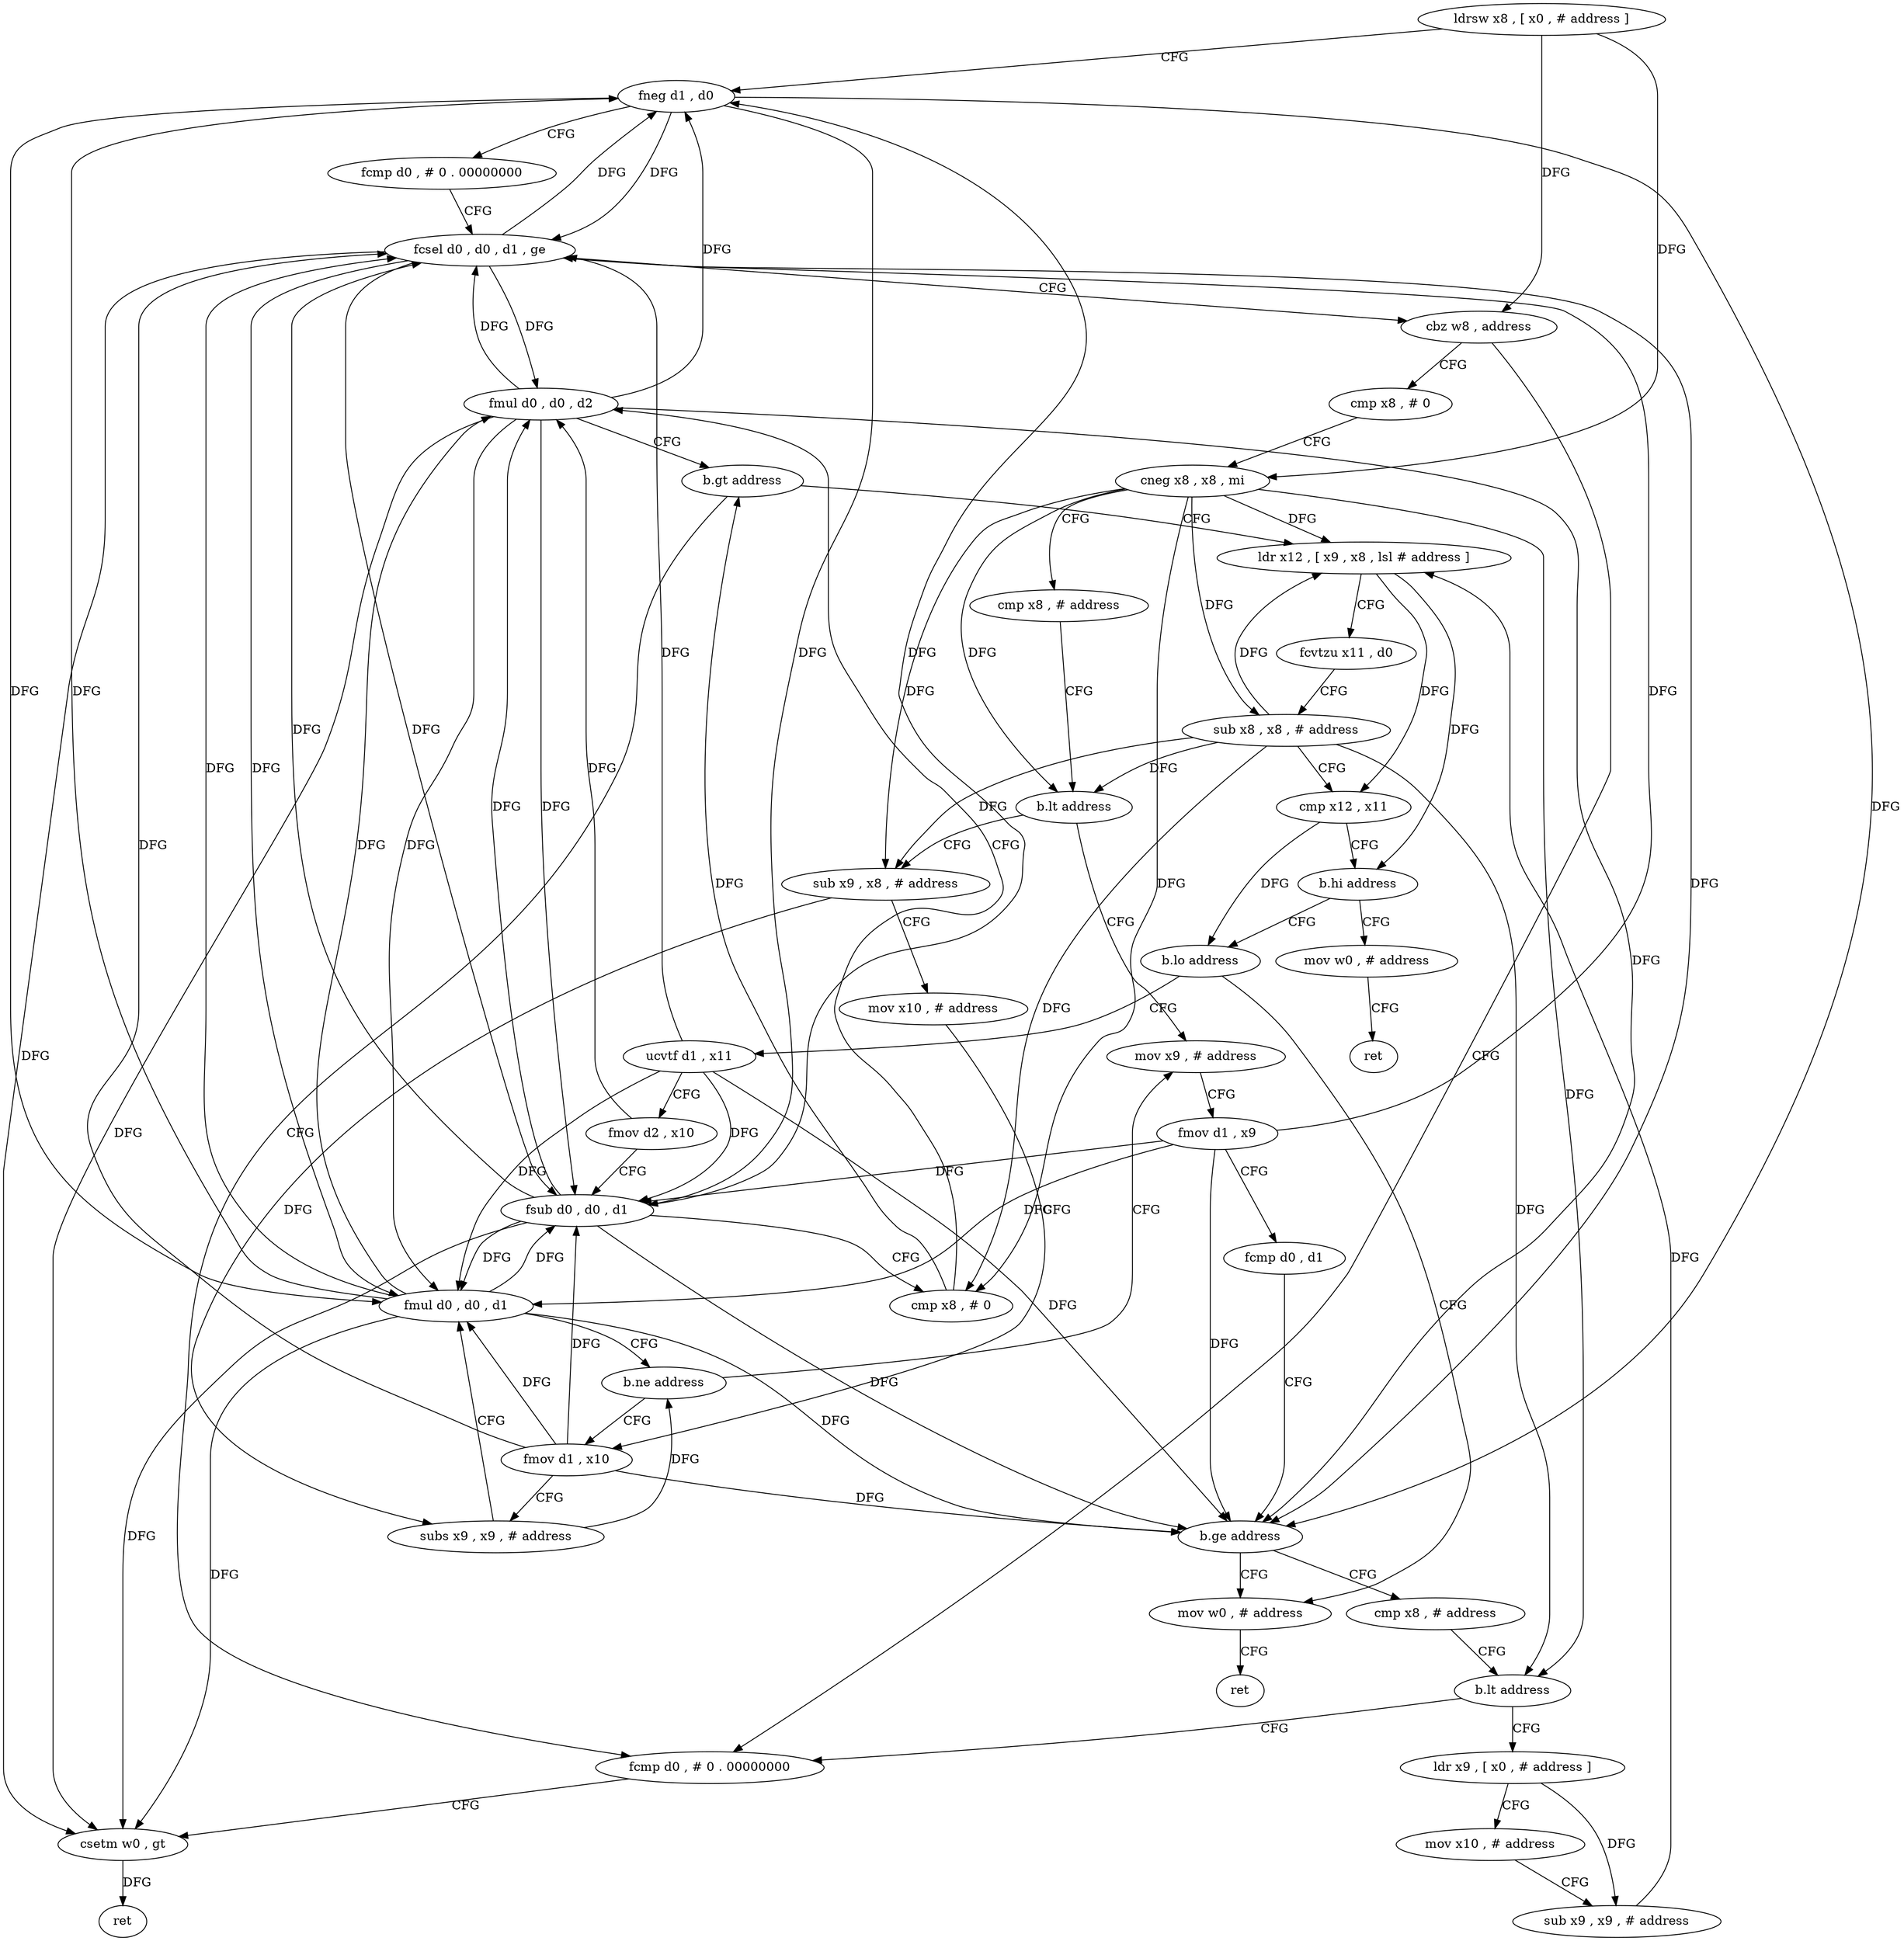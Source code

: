 digraph "func" {
"4223688" [label = "ldrsw x8 , [ x0 , # address ]" ]
"4223692" [label = "fneg d1 , d0" ]
"4223696" [label = "fcmp d0 , # 0 . 00000000" ]
"4223700" [label = "fcsel d0 , d0 , d1 , ge" ]
"4223704" [label = "cbz w8 , address" ]
"4223832" [label = "fcmp d0 , # 0 . 00000000" ]
"4223708" [label = "cmp x8 , # 0" ]
"4223836" [label = "csetm w0 , gt" ]
"4223840" [label = "ret" ]
"4223712" [label = "cneg x8 , x8 , mi" ]
"4223716" [label = "cmp x8 , # address" ]
"4223720" [label = "b.lt address" ]
"4223748" [label = "mov x9 , # address" ]
"4223724" [label = "sub x9 , x8 , # address" ]
"4223752" [label = "fmov d1 , x9" ]
"4223756" [label = "fcmp d0 , d1" ]
"4223760" [label = "b.ge address" ]
"4223844" [label = "mov w0 , # address" ]
"4223764" [label = "cmp x8 , # address" ]
"4223728" [label = "mov x10 , # address" ]
"4223732" [label = "fmov d1 , x10" ]
"4223848" [label = "ret" ]
"4223768" [label = "b.lt address" ]
"4223772" [label = "ldr x9 , [ x0 , # address ]" ]
"4223736" [label = "subs x9 , x9 , # address" ]
"4223740" [label = "fmul d0 , d0 , d1" ]
"4223744" [label = "b.ne address" ]
"4223776" [label = "mov x10 , # address" ]
"4223780" [label = "sub x9 , x9 , # address" ]
"4223784" [label = "ldr x12 , [ x9 , x8 , lsl # address ]" ]
"4223852" [label = "mov w0 , # address" ]
"4223856" [label = "ret" ]
"4223804" [label = "b.lo address" ]
"4223808" [label = "ucvtf d1 , x11" ]
"4223812" [label = "fmov d2 , x10" ]
"4223816" [label = "fsub d0 , d0 , d1" ]
"4223820" [label = "cmp x8 , # 0" ]
"4223824" [label = "fmul d0 , d0 , d2" ]
"4223828" [label = "b.gt address" ]
"4223788" [label = "fcvtzu x11 , d0" ]
"4223792" [label = "sub x8 , x8 , # address" ]
"4223796" [label = "cmp x12 , x11" ]
"4223800" [label = "b.hi address" ]
"4223688" -> "4223692" [ label = "CFG" ]
"4223688" -> "4223704" [ label = "DFG" ]
"4223688" -> "4223712" [ label = "DFG" ]
"4223692" -> "4223696" [ label = "CFG" ]
"4223692" -> "4223700" [ label = "DFG" ]
"4223692" -> "4223760" [ label = "DFG" ]
"4223692" -> "4223740" [ label = "DFG" ]
"4223692" -> "4223816" [ label = "DFG" ]
"4223696" -> "4223700" [ label = "CFG" ]
"4223700" -> "4223704" [ label = "CFG" ]
"4223700" -> "4223692" [ label = "DFG" ]
"4223700" -> "4223836" [ label = "DFG" ]
"4223700" -> "4223760" [ label = "DFG" ]
"4223700" -> "4223740" [ label = "DFG" ]
"4223700" -> "4223816" [ label = "DFG" ]
"4223700" -> "4223824" [ label = "DFG" ]
"4223704" -> "4223832" [ label = "CFG" ]
"4223704" -> "4223708" [ label = "CFG" ]
"4223832" -> "4223836" [ label = "CFG" ]
"4223708" -> "4223712" [ label = "CFG" ]
"4223836" -> "4223840" [ label = "DFG" ]
"4223712" -> "4223716" [ label = "CFG" ]
"4223712" -> "4223720" [ label = "DFG" ]
"4223712" -> "4223724" [ label = "DFG" ]
"4223712" -> "4223768" [ label = "DFG" ]
"4223712" -> "4223784" [ label = "DFG" ]
"4223712" -> "4223792" [ label = "DFG" ]
"4223712" -> "4223820" [ label = "DFG" ]
"4223716" -> "4223720" [ label = "CFG" ]
"4223720" -> "4223748" [ label = "CFG" ]
"4223720" -> "4223724" [ label = "CFG" ]
"4223748" -> "4223752" [ label = "CFG" ]
"4223724" -> "4223728" [ label = "CFG" ]
"4223724" -> "4223736" [ label = "DFG" ]
"4223752" -> "4223756" [ label = "CFG" ]
"4223752" -> "4223700" [ label = "DFG" ]
"4223752" -> "4223760" [ label = "DFG" ]
"4223752" -> "4223740" [ label = "DFG" ]
"4223752" -> "4223816" [ label = "DFG" ]
"4223756" -> "4223760" [ label = "CFG" ]
"4223760" -> "4223844" [ label = "CFG" ]
"4223760" -> "4223764" [ label = "CFG" ]
"4223844" -> "4223848" [ label = "CFG" ]
"4223764" -> "4223768" [ label = "CFG" ]
"4223728" -> "4223732" [ label = "CFG" ]
"4223732" -> "4223736" [ label = "CFG" ]
"4223732" -> "4223700" [ label = "DFG" ]
"4223732" -> "4223760" [ label = "DFG" ]
"4223732" -> "4223740" [ label = "DFG" ]
"4223732" -> "4223816" [ label = "DFG" ]
"4223768" -> "4223832" [ label = "CFG" ]
"4223768" -> "4223772" [ label = "CFG" ]
"4223772" -> "4223776" [ label = "CFG" ]
"4223772" -> "4223780" [ label = "DFG" ]
"4223736" -> "4223740" [ label = "CFG" ]
"4223736" -> "4223744" [ label = "DFG" ]
"4223740" -> "4223744" [ label = "CFG" ]
"4223740" -> "4223692" [ label = "DFG" ]
"4223740" -> "4223700" [ label = "DFG" ]
"4223740" -> "4223836" [ label = "DFG" ]
"4223740" -> "4223760" [ label = "DFG" ]
"4223740" -> "4223816" [ label = "DFG" ]
"4223740" -> "4223824" [ label = "DFG" ]
"4223744" -> "4223732" [ label = "CFG" ]
"4223744" -> "4223748" [ label = "CFG" ]
"4223776" -> "4223780" [ label = "CFG" ]
"4223780" -> "4223784" [ label = "DFG" ]
"4223784" -> "4223788" [ label = "CFG" ]
"4223784" -> "4223796" [ label = "DFG" ]
"4223784" -> "4223800" [ label = "DFG" ]
"4223852" -> "4223856" [ label = "CFG" ]
"4223804" -> "4223844" [ label = "CFG" ]
"4223804" -> "4223808" [ label = "CFG" ]
"4223808" -> "4223812" [ label = "CFG" ]
"4223808" -> "4223700" [ label = "DFG" ]
"4223808" -> "4223760" [ label = "DFG" ]
"4223808" -> "4223740" [ label = "DFG" ]
"4223808" -> "4223816" [ label = "DFG" ]
"4223812" -> "4223816" [ label = "CFG" ]
"4223812" -> "4223824" [ label = "DFG" ]
"4223816" -> "4223820" [ label = "CFG" ]
"4223816" -> "4223692" [ label = "DFG" ]
"4223816" -> "4223700" [ label = "DFG" ]
"4223816" -> "4223836" [ label = "DFG" ]
"4223816" -> "4223760" [ label = "DFG" ]
"4223816" -> "4223740" [ label = "DFG" ]
"4223816" -> "4223824" [ label = "DFG" ]
"4223820" -> "4223824" [ label = "CFG" ]
"4223820" -> "4223828" [ label = "DFG" ]
"4223824" -> "4223828" [ label = "CFG" ]
"4223824" -> "4223692" [ label = "DFG" ]
"4223824" -> "4223700" [ label = "DFG" ]
"4223824" -> "4223836" [ label = "DFG" ]
"4223824" -> "4223760" [ label = "DFG" ]
"4223824" -> "4223740" [ label = "DFG" ]
"4223824" -> "4223816" [ label = "DFG" ]
"4223828" -> "4223784" [ label = "CFG" ]
"4223828" -> "4223832" [ label = "CFG" ]
"4223788" -> "4223792" [ label = "CFG" ]
"4223792" -> "4223796" [ label = "CFG" ]
"4223792" -> "4223720" [ label = "DFG" ]
"4223792" -> "4223724" [ label = "DFG" ]
"4223792" -> "4223768" [ label = "DFG" ]
"4223792" -> "4223784" [ label = "DFG" ]
"4223792" -> "4223820" [ label = "DFG" ]
"4223796" -> "4223800" [ label = "CFG" ]
"4223796" -> "4223804" [ label = "DFG" ]
"4223800" -> "4223852" [ label = "CFG" ]
"4223800" -> "4223804" [ label = "CFG" ]
}
